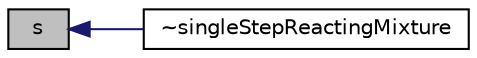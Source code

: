 digraph "s"
{
  bgcolor="transparent";
  edge [fontname="Helvetica",fontsize="10",labelfontname="Helvetica",labelfontsize="10"];
  node [fontname="Helvetica",fontsize="10",shape=record];
  rankdir="LR";
  Node101 [label="s",height=0.2,width=0.4,color="black", fillcolor="grey75", style="filled", fontcolor="black"];
  Node101 -> Node102 [dir="back",color="midnightblue",fontsize="10",style="solid",fontname="Helvetica"];
  Node102 [label="~singleStepReactingMixture",height=0.2,width=0.4,color="black",URL="$a31497.html#a9570e7b1bec33eaa23d8fdc24ba03ff8",tooltip="Destructor. "];
}
